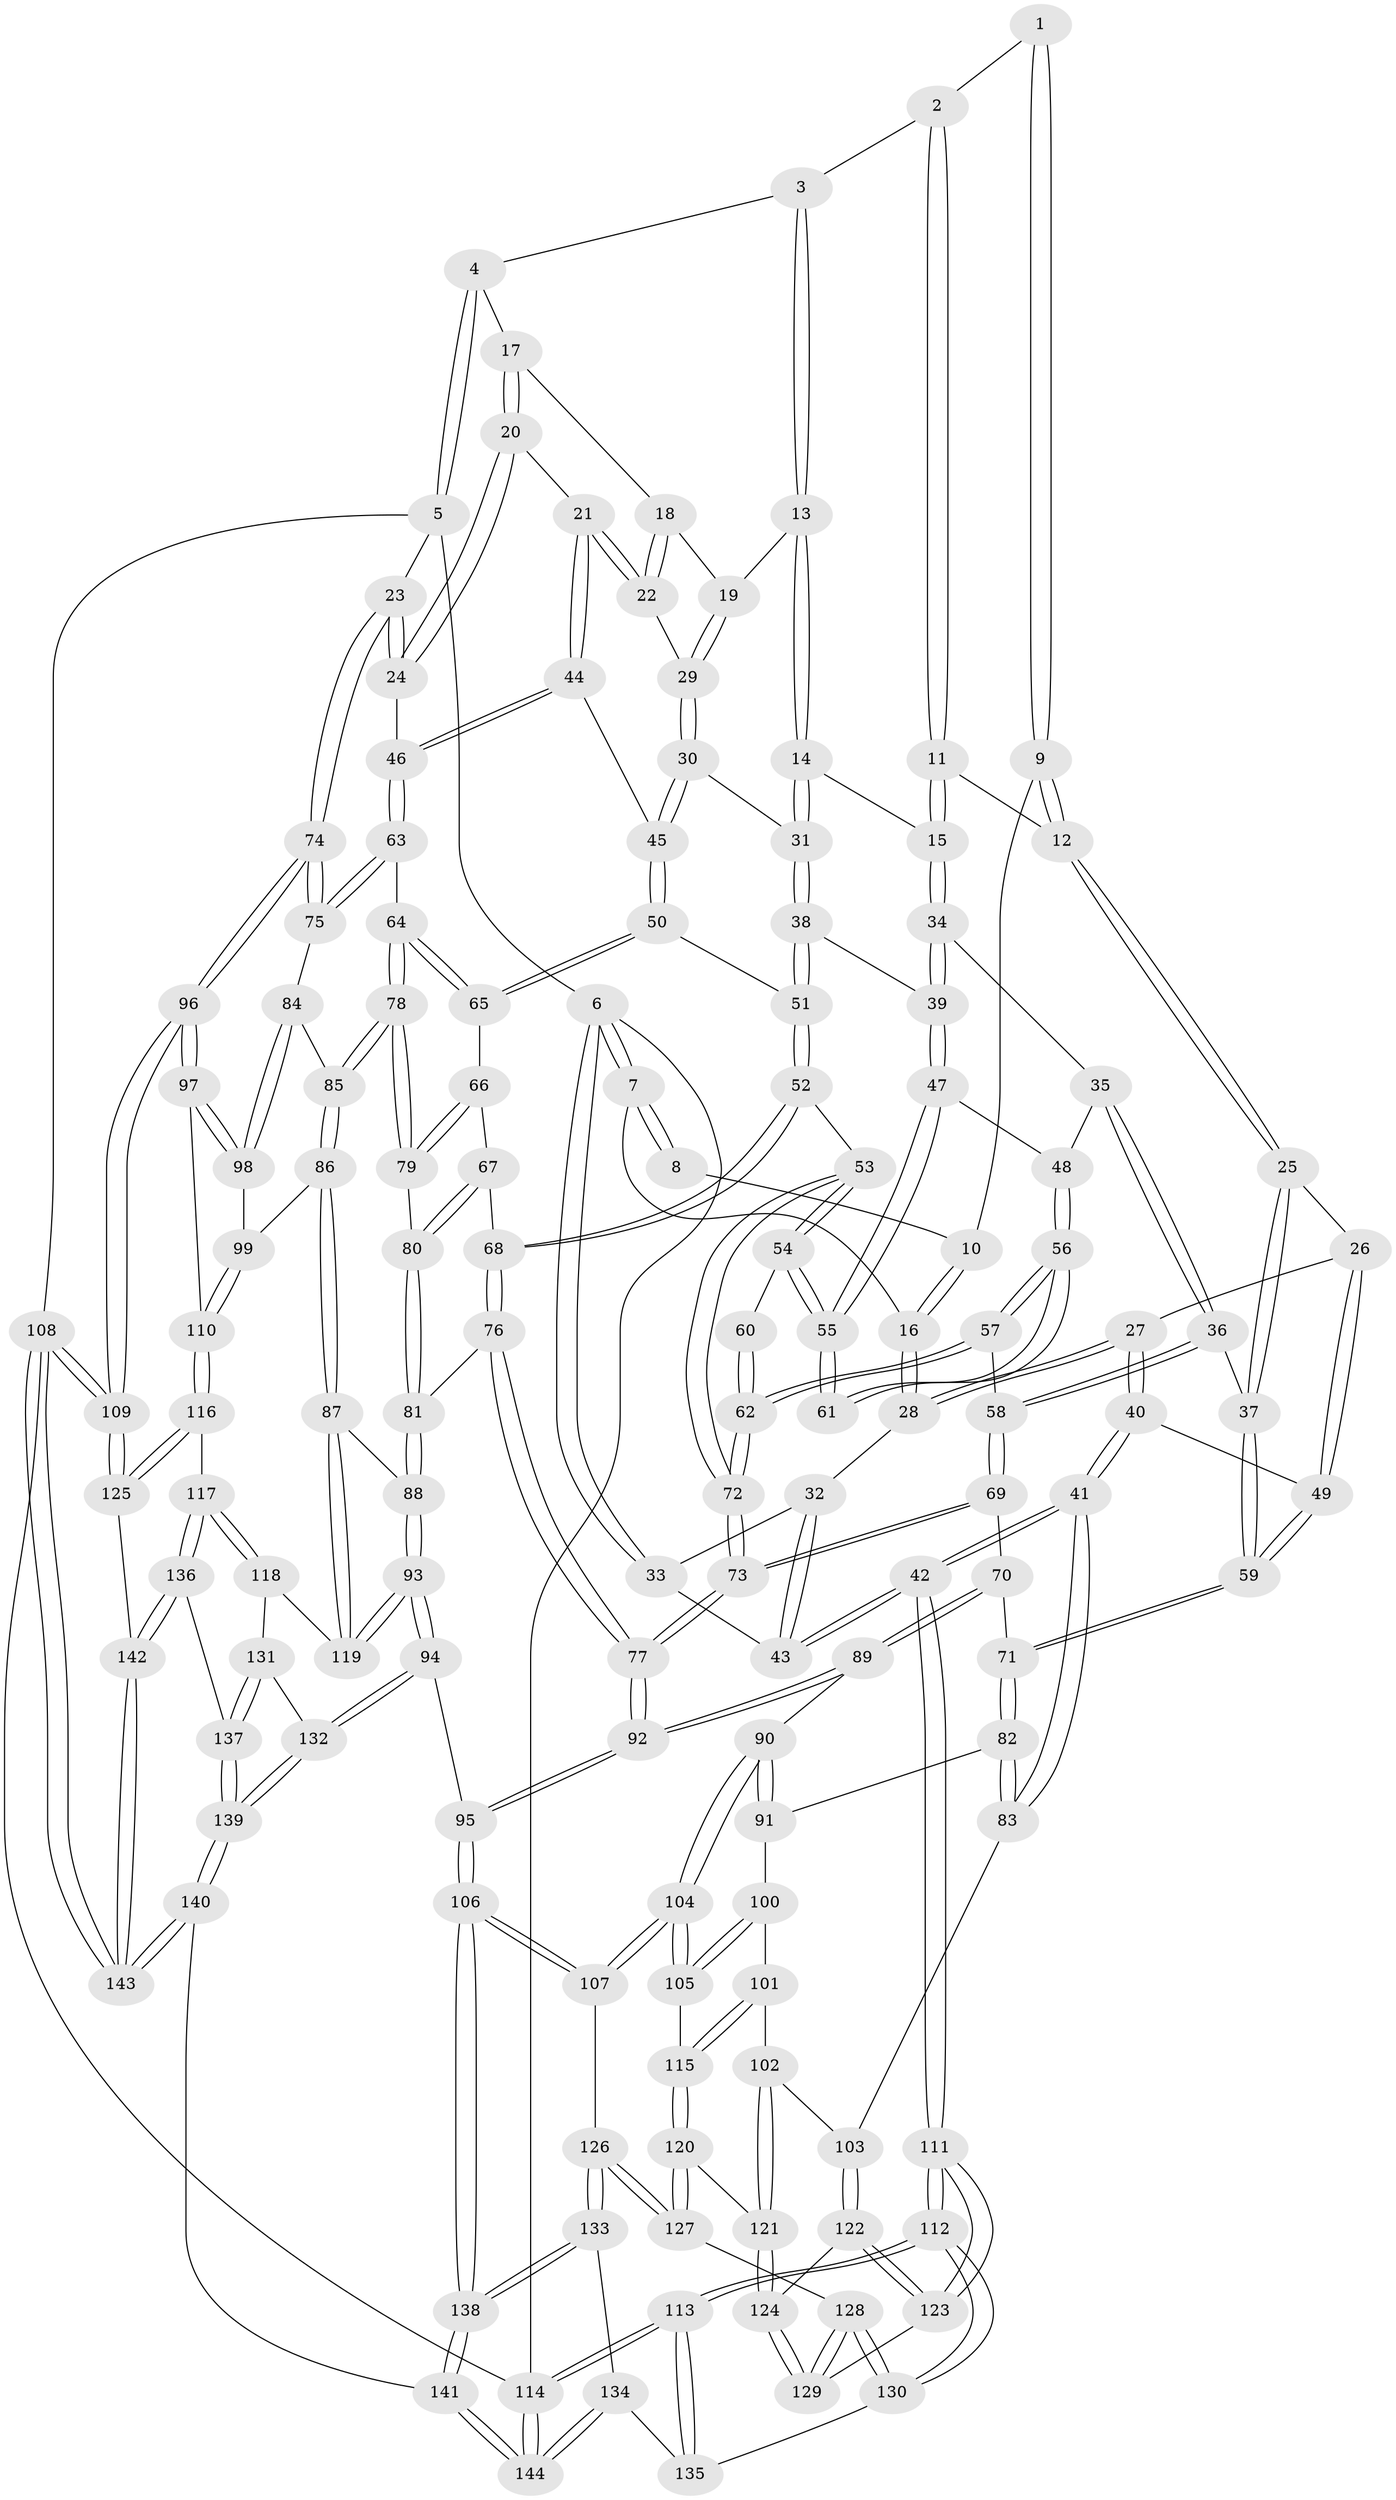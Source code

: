 // coarse degree distribution, {3: 0.1, 5: 0.44, 6: 0.12, 4: 0.34}
// Generated by graph-tools (version 1.1) at 2025/52/02/27/25 19:52:38]
// undirected, 144 vertices, 357 edges
graph export_dot {
graph [start="1"]
  node [color=gray90,style=filled];
  1 [pos="+0.4736383524272534+0"];
  2 [pos="+0.5772594360759228+0"];
  3 [pos="+0.5885324508642397+0"];
  4 [pos="+0.9202442817810613+0"];
  5 [pos="+1+0"];
  6 [pos="+0+0"];
  7 [pos="+0+0"];
  8 [pos="+0.19036687332811994+0"];
  9 [pos="+0.39040765476817946+0.10104945521916417"];
  10 [pos="+0.3113487363013753+0.06765286004196933"];
  11 [pos="+0.4868509184554579+0.1299329279775978"];
  12 [pos="+0.4000755152132368+0.12632145869118064"];
  13 [pos="+0.6034025732335406+0.11263359390409633"];
  14 [pos="+0.5708348742394823+0.14063042033826942"];
  15 [pos="+0.5409568233728399+0.15635309536021863"];
  16 [pos="+0.1868914321800868+0.12120232731980195"];
  17 [pos="+0.8995307335219148+0"];
  18 [pos="+0.7461030693171592+0.06206896085921827"];
  19 [pos="+0.6935862142460077+0.13561704890554638"];
  20 [pos="+0.8784180232696367+0.16843635514240876"];
  21 [pos="+0.8648028145923373+0.18453401049495377"];
  22 [pos="+0.7988503160069178+0.18459233456440682"];
  23 [pos="+1+0.25418090510525554"];
  24 [pos="+1+0.25464668527749085"];
  25 [pos="+0.34651493073741907+0.23800835743037646"];
  26 [pos="+0.26081792962962147+0.21533751325130304"];
  27 [pos="+0.19010095592586163+0.15485419496716502"];
  28 [pos="+0.18610386344586954+0.14537354093152607"];
  29 [pos="+0.7156509347458659+0.19555387442412855"];
  30 [pos="+0.707172127634325+0.2199778519458375"];
  31 [pos="+0.6673195706468615+0.2483332772438224"];
  32 [pos="+0.11178019101246385+0.15712603731638164"];
  33 [pos="+0+0.06760896747529489"];
  34 [pos="+0.5404078364166838+0.1716055335153725"];
  35 [pos="+0.5091012141065292+0.25079885224150444"];
  36 [pos="+0.3803770590350227+0.2901781589551258"];
  37 [pos="+0.37105663278802664+0.2888159016914388"];
  38 [pos="+0.6470290678919883+0.27279793677483855"];
  39 [pos="+0.6340432509016068+0.27867984861334855"];
  40 [pos="+0.05269733328465161+0.351498043401841"];
  41 [pos="+0+0.42830982436801734"];
  42 [pos="+0+0.4281127006048873"];
  43 [pos="+0+0.4147458988648294"];
  44 [pos="+0.8515991454552486+0.2938864584900484"];
  45 [pos="+0.778654099665576+0.301022602457648"];
  46 [pos="+0.8874188023116574+0.339307639368301"];
  47 [pos="+0.6058678499376451+0.30752765292243456"];
  48 [pos="+0.5561584054731805+0.2995898480189038"];
  49 [pos="+0.1803282794742619+0.33037985832916483"];
  50 [pos="+0.750676161020204+0.3364314090811885"];
  51 [pos="+0.7123697790772048+0.3414109058286868"];
  52 [pos="+0.6645970755266906+0.40965528524518585"];
  53 [pos="+0.6279056730617574+0.4025895699110332"];
  54 [pos="+0.6147870375983938+0.3630144573743263"];
  55 [pos="+0.6075531454021863+0.3224436396229513"];
  56 [pos="+0.4997072584634138+0.3639451339181011"];
  57 [pos="+0.4962154573829608+0.36681260856178344"];
  58 [pos="+0.4901205977302484+0.36737573340209756"];
  59 [pos="+0.31821700309648715+0.4130719544853155"];
  60 [pos="+0.5602310070897003+0.37029549650339183"];
  61 [pos="+0.546760968797542+0.3641341576226998"];
  62 [pos="+0.5346535394094032+0.3993004159000191"];
  63 [pos="+0.8860848321193192+0.38251303304435985"];
  64 [pos="+0.8628043410536466+0.418767414658943"];
  65 [pos="+0.7715486399869074+0.40767408809887373"];
  66 [pos="+0.7349636975524874+0.4357382498116678"];
  67 [pos="+0.7247129567197564+0.4391282523751468"];
  68 [pos="+0.6914317732554016+0.43384868186568476"];
  69 [pos="+0.44909376902557036+0.48857008615229003"];
  70 [pos="+0.4020953910919593+0.49530383098340935"];
  71 [pos="+0.318188658139082+0.41733856355620086"];
  72 [pos="+0.5773748272781257+0.44779220239185713"];
  73 [pos="+0.5496833828942359+0.5168079129042984"];
  74 [pos="+1+0.4413029688254703"];
  75 [pos="+1+0.451980808740803"];
  76 [pos="+0.6561352377366042+0.5497183327164632"];
  77 [pos="+0.5839263133482039+0.5744618669942163"];
  78 [pos="+0.8638647372922424+0.5016037856140007"];
  79 [pos="+0.7962425927158188+0.49370673819571215"];
  80 [pos="+0.7395193754332827+0.5160074804261636"];
  81 [pos="+0.7196684498463681+0.5578125735636118"];
  82 [pos="+0.1974818583521265+0.5090965084521065"];
  83 [pos="+0.13864600864794516+0.5241198121592936"];
  84 [pos="+0.8930343771737007+0.5387372815683571"];
  85 [pos="+0.880575122240667+0.5412876180913746"];
  86 [pos="+0.8606706426589902+0.5967675664858667"];
  87 [pos="+0.8505733077627678+0.6051048573309251"];
  88 [pos="+0.7477454629570525+0.5834413251570169"];
  89 [pos="+0.3863778992054591+0.5620324264422645"];
  90 [pos="+0.3580556578141759+0.5986691616023745"];
  91 [pos="+0.30352864774279426+0.5958302797081503"];
  92 [pos="+0.5639466130020642+0.692391039065954"];
  93 [pos="+0.6594819454460175+0.7502193873597744"];
  94 [pos="+0.6459843802260997+0.7544281470237323"];
  95 [pos="+0.5671335849120334+0.7433831065765327"];
  96 [pos="+1+0.5946728144735136"];
  97 [pos="+1+0.6014059479931602"];
  98 [pos="+1+0.5951154147122343"];
  99 [pos="+0.9210576397556657+0.631753768678766"];
  100 [pos="+0.27384521719107024+0.6326386715565538"];
  101 [pos="+0.19816400916615354+0.6425886627288481"];
  102 [pos="+0.19326464800428603+0.6417351907346447"];
  103 [pos="+0.16587011954721664+0.6236103300717325"];
  104 [pos="+0.3752779085859815+0.7282794768015409"];
  105 [pos="+0.2907710862996263+0.7055837287773402"];
  106 [pos="+0.5271297590138774+0.7775626405585914"];
  107 [pos="+0.40521835393486894+0.7654249440178139"];
  108 [pos="+1+1"];
  109 [pos="+1+0.8933369589984919"];
  110 [pos="+0.9518205844871257+0.6678244337164273"];
  111 [pos="+0+0.8231756475576036"];
  112 [pos="+0+0.8379093115728108"];
  113 [pos="+0+1"];
  114 [pos="+0+1"];
  115 [pos="+0.29031947350802356+0.7056521435135847"];
  116 [pos="+0.9861887646082342+0.8059595821773619"];
  117 [pos="+0.9258102043240979+0.8009652711110269"];
  118 [pos="+0.8324531448199638+0.7605878744067075"];
  119 [pos="+0.81312574367548+0.7407176806678307"];
  120 [pos="+0.24988053143036357+0.7270930560106288"];
  121 [pos="+0.22055585527682794+0.7281024975924609"];
  122 [pos="+0.13951388406974477+0.6744077712850924"];
  123 [pos="+0.06869645371650014+0.7355880305519943"];
  124 [pos="+0.19222242588188032+0.7543048697166154"];
  125 [pos="+1+0.843648627989403"];
  126 [pos="+0.3471794131174991+0.8184589872285445"];
  127 [pos="+0.26046664812465437+0.7910542576449328"];
  128 [pos="+0.18962333777211365+0.8053986115353807"];
  129 [pos="+0.18253437861251004+0.7796364176631659"];
  130 [pos="+0.1826346644186937+0.8350482385812709"];
  131 [pos="+0.8062358809291512+0.8380675276733716"];
  132 [pos="+0.7101361979565725+0.8739434109353422"];
  133 [pos="+0.3230173112769511+0.8670037209480856"];
  134 [pos="+0.25587606467809376+0.9179123786688619"];
  135 [pos="+0.19029391043715146+0.8536130078603644"];
  136 [pos="+0.8361128770715863+0.9332895013457517"];
  137 [pos="+0.8037216436555565+0.9265166527877986"];
  138 [pos="+0.5263341398218232+1"];
  139 [pos="+0.7320483262742846+0.9488340018478166"];
  140 [pos="+0.5906547501513657+1"];
  141 [pos="+0.5379123139777411+1"];
  142 [pos="+0.875157505493663+0.9699288891925165"];
  143 [pos="+0.9309121518508605+1"];
  144 [pos="+0.18634505381456762+1"];
  1 -- 2;
  1 -- 9;
  1 -- 9;
  2 -- 3;
  2 -- 11;
  2 -- 11;
  3 -- 4;
  3 -- 13;
  3 -- 13;
  4 -- 5;
  4 -- 5;
  4 -- 17;
  5 -- 6;
  5 -- 23;
  5 -- 108;
  6 -- 7;
  6 -- 7;
  6 -- 33;
  6 -- 33;
  6 -- 114;
  7 -- 8;
  7 -- 8;
  7 -- 16;
  8 -- 10;
  9 -- 10;
  9 -- 12;
  9 -- 12;
  10 -- 16;
  10 -- 16;
  11 -- 12;
  11 -- 15;
  11 -- 15;
  12 -- 25;
  12 -- 25;
  13 -- 14;
  13 -- 14;
  13 -- 19;
  14 -- 15;
  14 -- 31;
  14 -- 31;
  15 -- 34;
  15 -- 34;
  16 -- 28;
  16 -- 28;
  17 -- 18;
  17 -- 20;
  17 -- 20;
  18 -- 19;
  18 -- 22;
  18 -- 22;
  19 -- 29;
  19 -- 29;
  20 -- 21;
  20 -- 24;
  20 -- 24;
  21 -- 22;
  21 -- 22;
  21 -- 44;
  21 -- 44;
  22 -- 29;
  23 -- 24;
  23 -- 24;
  23 -- 74;
  23 -- 74;
  24 -- 46;
  25 -- 26;
  25 -- 37;
  25 -- 37;
  26 -- 27;
  26 -- 49;
  26 -- 49;
  27 -- 28;
  27 -- 28;
  27 -- 40;
  27 -- 40;
  28 -- 32;
  29 -- 30;
  29 -- 30;
  30 -- 31;
  30 -- 45;
  30 -- 45;
  31 -- 38;
  31 -- 38;
  32 -- 33;
  32 -- 43;
  32 -- 43;
  33 -- 43;
  34 -- 35;
  34 -- 39;
  34 -- 39;
  35 -- 36;
  35 -- 36;
  35 -- 48;
  36 -- 37;
  36 -- 58;
  36 -- 58;
  37 -- 59;
  37 -- 59;
  38 -- 39;
  38 -- 51;
  38 -- 51;
  39 -- 47;
  39 -- 47;
  40 -- 41;
  40 -- 41;
  40 -- 49;
  41 -- 42;
  41 -- 42;
  41 -- 83;
  41 -- 83;
  42 -- 43;
  42 -- 43;
  42 -- 111;
  42 -- 111;
  44 -- 45;
  44 -- 46;
  44 -- 46;
  45 -- 50;
  45 -- 50;
  46 -- 63;
  46 -- 63;
  47 -- 48;
  47 -- 55;
  47 -- 55;
  48 -- 56;
  48 -- 56;
  49 -- 59;
  49 -- 59;
  50 -- 51;
  50 -- 65;
  50 -- 65;
  51 -- 52;
  51 -- 52;
  52 -- 53;
  52 -- 68;
  52 -- 68;
  53 -- 54;
  53 -- 54;
  53 -- 72;
  53 -- 72;
  54 -- 55;
  54 -- 55;
  54 -- 60;
  55 -- 61;
  55 -- 61;
  56 -- 57;
  56 -- 57;
  56 -- 61;
  56 -- 61;
  57 -- 58;
  57 -- 62;
  57 -- 62;
  58 -- 69;
  58 -- 69;
  59 -- 71;
  59 -- 71;
  60 -- 62;
  60 -- 62;
  62 -- 72;
  62 -- 72;
  63 -- 64;
  63 -- 75;
  63 -- 75;
  64 -- 65;
  64 -- 65;
  64 -- 78;
  64 -- 78;
  65 -- 66;
  66 -- 67;
  66 -- 79;
  66 -- 79;
  67 -- 68;
  67 -- 80;
  67 -- 80;
  68 -- 76;
  68 -- 76;
  69 -- 70;
  69 -- 73;
  69 -- 73;
  70 -- 71;
  70 -- 89;
  70 -- 89;
  71 -- 82;
  71 -- 82;
  72 -- 73;
  72 -- 73;
  73 -- 77;
  73 -- 77;
  74 -- 75;
  74 -- 75;
  74 -- 96;
  74 -- 96;
  75 -- 84;
  76 -- 77;
  76 -- 77;
  76 -- 81;
  77 -- 92;
  77 -- 92;
  78 -- 79;
  78 -- 79;
  78 -- 85;
  78 -- 85;
  79 -- 80;
  80 -- 81;
  80 -- 81;
  81 -- 88;
  81 -- 88;
  82 -- 83;
  82 -- 83;
  82 -- 91;
  83 -- 103;
  84 -- 85;
  84 -- 98;
  84 -- 98;
  85 -- 86;
  85 -- 86;
  86 -- 87;
  86 -- 87;
  86 -- 99;
  87 -- 88;
  87 -- 119;
  87 -- 119;
  88 -- 93;
  88 -- 93;
  89 -- 90;
  89 -- 92;
  89 -- 92;
  90 -- 91;
  90 -- 91;
  90 -- 104;
  90 -- 104;
  91 -- 100;
  92 -- 95;
  92 -- 95;
  93 -- 94;
  93 -- 94;
  93 -- 119;
  93 -- 119;
  94 -- 95;
  94 -- 132;
  94 -- 132;
  95 -- 106;
  95 -- 106;
  96 -- 97;
  96 -- 97;
  96 -- 109;
  96 -- 109;
  97 -- 98;
  97 -- 98;
  97 -- 110;
  98 -- 99;
  99 -- 110;
  99 -- 110;
  100 -- 101;
  100 -- 105;
  100 -- 105;
  101 -- 102;
  101 -- 115;
  101 -- 115;
  102 -- 103;
  102 -- 121;
  102 -- 121;
  103 -- 122;
  103 -- 122;
  104 -- 105;
  104 -- 105;
  104 -- 107;
  104 -- 107;
  105 -- 115;
  106 -- 107;
  106 -- 107;
  106 -- 138;
  106 -- 138;
  107 -- 126;
  108 -- 109;
  108 -- 109;
  108 -- 143;
  108 -- 143;
  108 -- 114;
  109 -- 125;
  109 -- 125;
  110 -- 116;
  110 -- 116;
  111 -- 112;
  111 -- 112;
  111 -- 123;
  111 -- 123;
  112 -- 113;
  112 -- 113;
  112 -- 130;
  112 -- 130;
  113 -- 114;
  113 -- 114;
  113 -- 135;
  113 -- 135;
  114 -- 144;
  114 -- 144;
  115 -- 120;
  115 -- 120;
  116 -- 117;
  116 -- 125;
  116 -- 125;
  117 -- 118;
  117 -- 118;
  117 -- 136;
  117 -- 136;
  118 -- 119;
  118 -- 131;
  120 -- 121;
  120 -- 127;
  120 -- 127;
  121 -- 124;
  121 -- 124;
  122 -- 123;
  122 -- 123;
  122 -- 124;
  123 -- 129;
  124 -- 129;
  124 -- 129;
  125 -- 142;
  126 -- 127;
  126 -- 127;
  126 -- 133;
  126 -- 133;
  127 -- 128;
  128 -- 129;
  128 -- 129;
  128 -- 130;
  128 -- 130;
  130 -- 135;
  131 -- 132;
  131 -- 137;
  131 -- 137;
  132 -- 139;
  132 -- 139;
  133 -- 134;
  133 -- 138;
  133 -- 138;
  134 -- 135;
  134 -- 144;
  134 -- 144;
  136 -- 137;
  136 -- 142;
  136 -- 142;
  137 -- 139;
  137 -- 139;
  138 -- 141;
  138 -- 141;
  139 -- 140;
  139 -- 140;
  140 -- 141;
  140 -- 143;
  140 -- 143;
  141 -- 144;
  141 -- 144;
  142 -- 143;
  142 -- 143;
}
